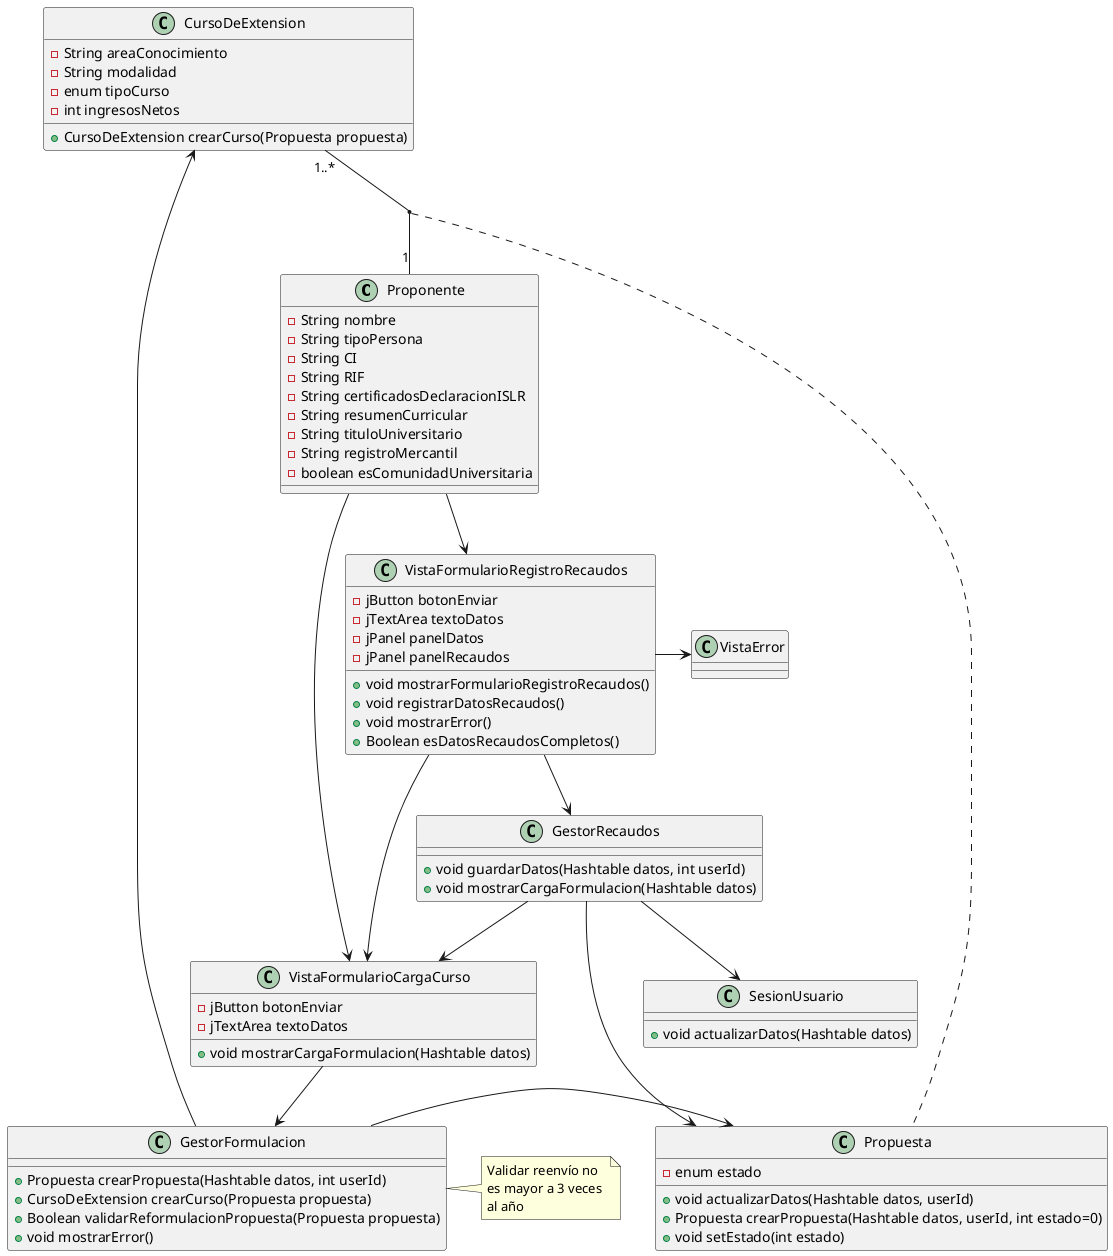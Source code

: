 @startuml DiagramaDeClasesRegistrarRecaudos
class Proponente{
    -String nombre
    -String tipoPersona
    -String CI
    -String RIF
    -String certificadosDeclaracionISLR
    -String resumenCurricular
    -String tituloUniversitario
    -String registroMercantil
    -boolean esComunidadUniversitaria
}
class Propuesta{
    -enum estado
    '-String unidadResponsableDeTramite
    ' -String denominacion
    ' -String objetivos
    ' -String fundamentacion 
    ' -String perfilParticipantes
    ' -String perfilDocente
    ' -String curriculoPorCompetencias
    ' -String estrategiasDeEvaluacion
    ' -String exigenciasMaterialesYServicios
    ' -String duracion
    +void actualizarDatos(Hashtable datos, userId)
    +Propuesta crearPropuesta(Hashtable datos, userId, int estado=0)
    +void setEstado(int estado)
}
class SesionUsuario{
    +void actualizarDatos(Hashtable datos)
}
class VistaFormularioRegistroRecaudos{
    -jButton botonEnviar
    -jTextArea textoDatos
    -jPanel panelDatos
    -jPanel panelRecaudos
    +void mostrarFormularioRegistroRecaudos()
    +void registrarDatosRecaudos()
    +void mostrarError()
    +Boolean esDatosRecaudosCompletos()
}
class VistaFormularioCargaCurso{
    -jButton botonEnviar
    -jTextArea textoDatos
    +void mostrarCargaFormulacion(Hashtable datos)
}
class GestorRecaudos{
    +void guardarDatos(Hashtable datos, int userId)
    +void mostrarCargaFormulacion(Hashtable datos)
}
class GestorFormulacion{
    +Propuesta crearPropuesta(Hashtable datos, int userId)
    +CursoDeExtension crearCurso(Propuesta propuesta)
    +Boolean validarReformulacionPropuesta(Propuesta propuesta)
    +void mostrarError() 
}
note right of (GestorFormulacion)
    Validar reenvío no 
    es mayor a 3 veces 
    al año
end note
class CursoDeExtension{
    -String areaConocimiento 
    -String modalidad
    -enum tipoCurso
    -int ingresosNetos
    +CursoDeExtension crearCurso(Propuesta propuesta)
}
class VistaError{
    
}
Proponente -d-> VistaFormularioRegistroRecaudos
VistaFormularioRegistroRecaudos -d-> GestorRecaudos
GestorRecaudos -d-> Propuesta
GestorRecaudos -d-> SesionUsuario
GestorRecaudos --> VistaFormularioCargaCurso
VistaFormularioRegistroRecaudos -> VistaFormularioCargaCurso
CursoDeExtension "1..*" -- "1" Proponente
(CursoDeExtension , Proponente) -r.. Propuesta

Proponente -d-> VistaFormularioCargaCurso
VistaFormularioCargaCurso -d-> GestorFormulacion
GestorFormulacion -> Propuesta
CursoDeExtension <- GestorFormulacion

VistaFormularioRegistroRecaudos -> VistaError
'VistaFormularioCargaCurso -> VistaError

@enduml
